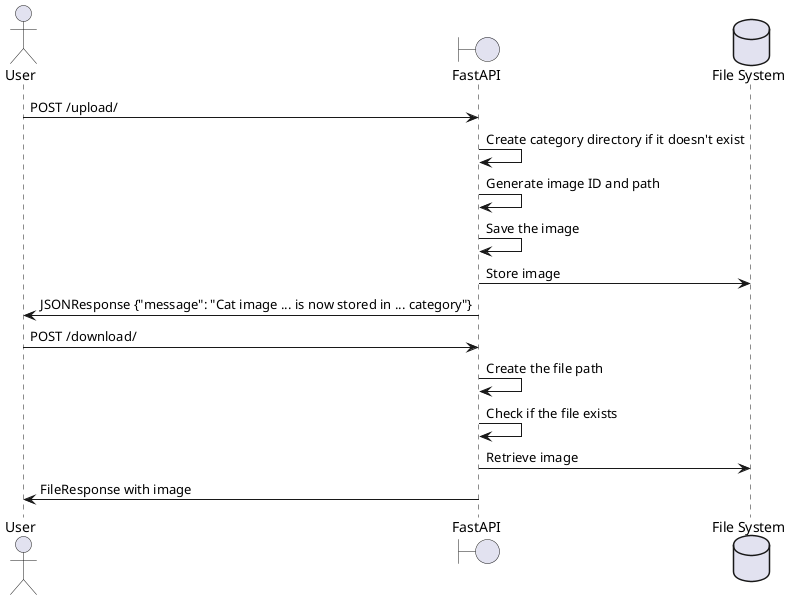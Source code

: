 @startuml
actor User
boundary "FastAPI" as API
database "File System" as FS

User -> API: POST /upload/
API -> API: Create category directory if it doesn't exist
API -> API: Generate image ID and path
API -> API: Save the image
API -> FS: Store image
API -> User: JSONResponse {"message": "Cat image ... is now stored in ... category"}

User -> API: POST /download/
API -> API: Create the file path
API -> API: Check if the file exists
API -> FS: Retrieve image
API -> User: FileResponse with image

@enduml
